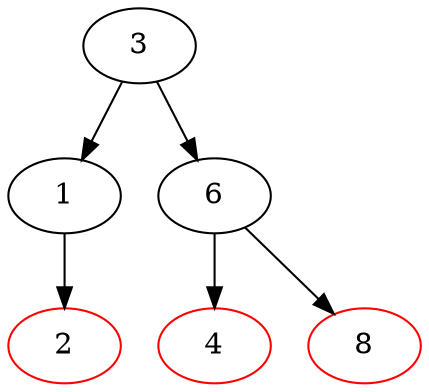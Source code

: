 digraph first2{
3 [color="black"];
1 [color="black"];
2 [color="red"];
6 [color="black"];
4 [color="red"];
8 [color="red"];
3->1;
3->6;
1->2;
6->4;
6->8;
}
